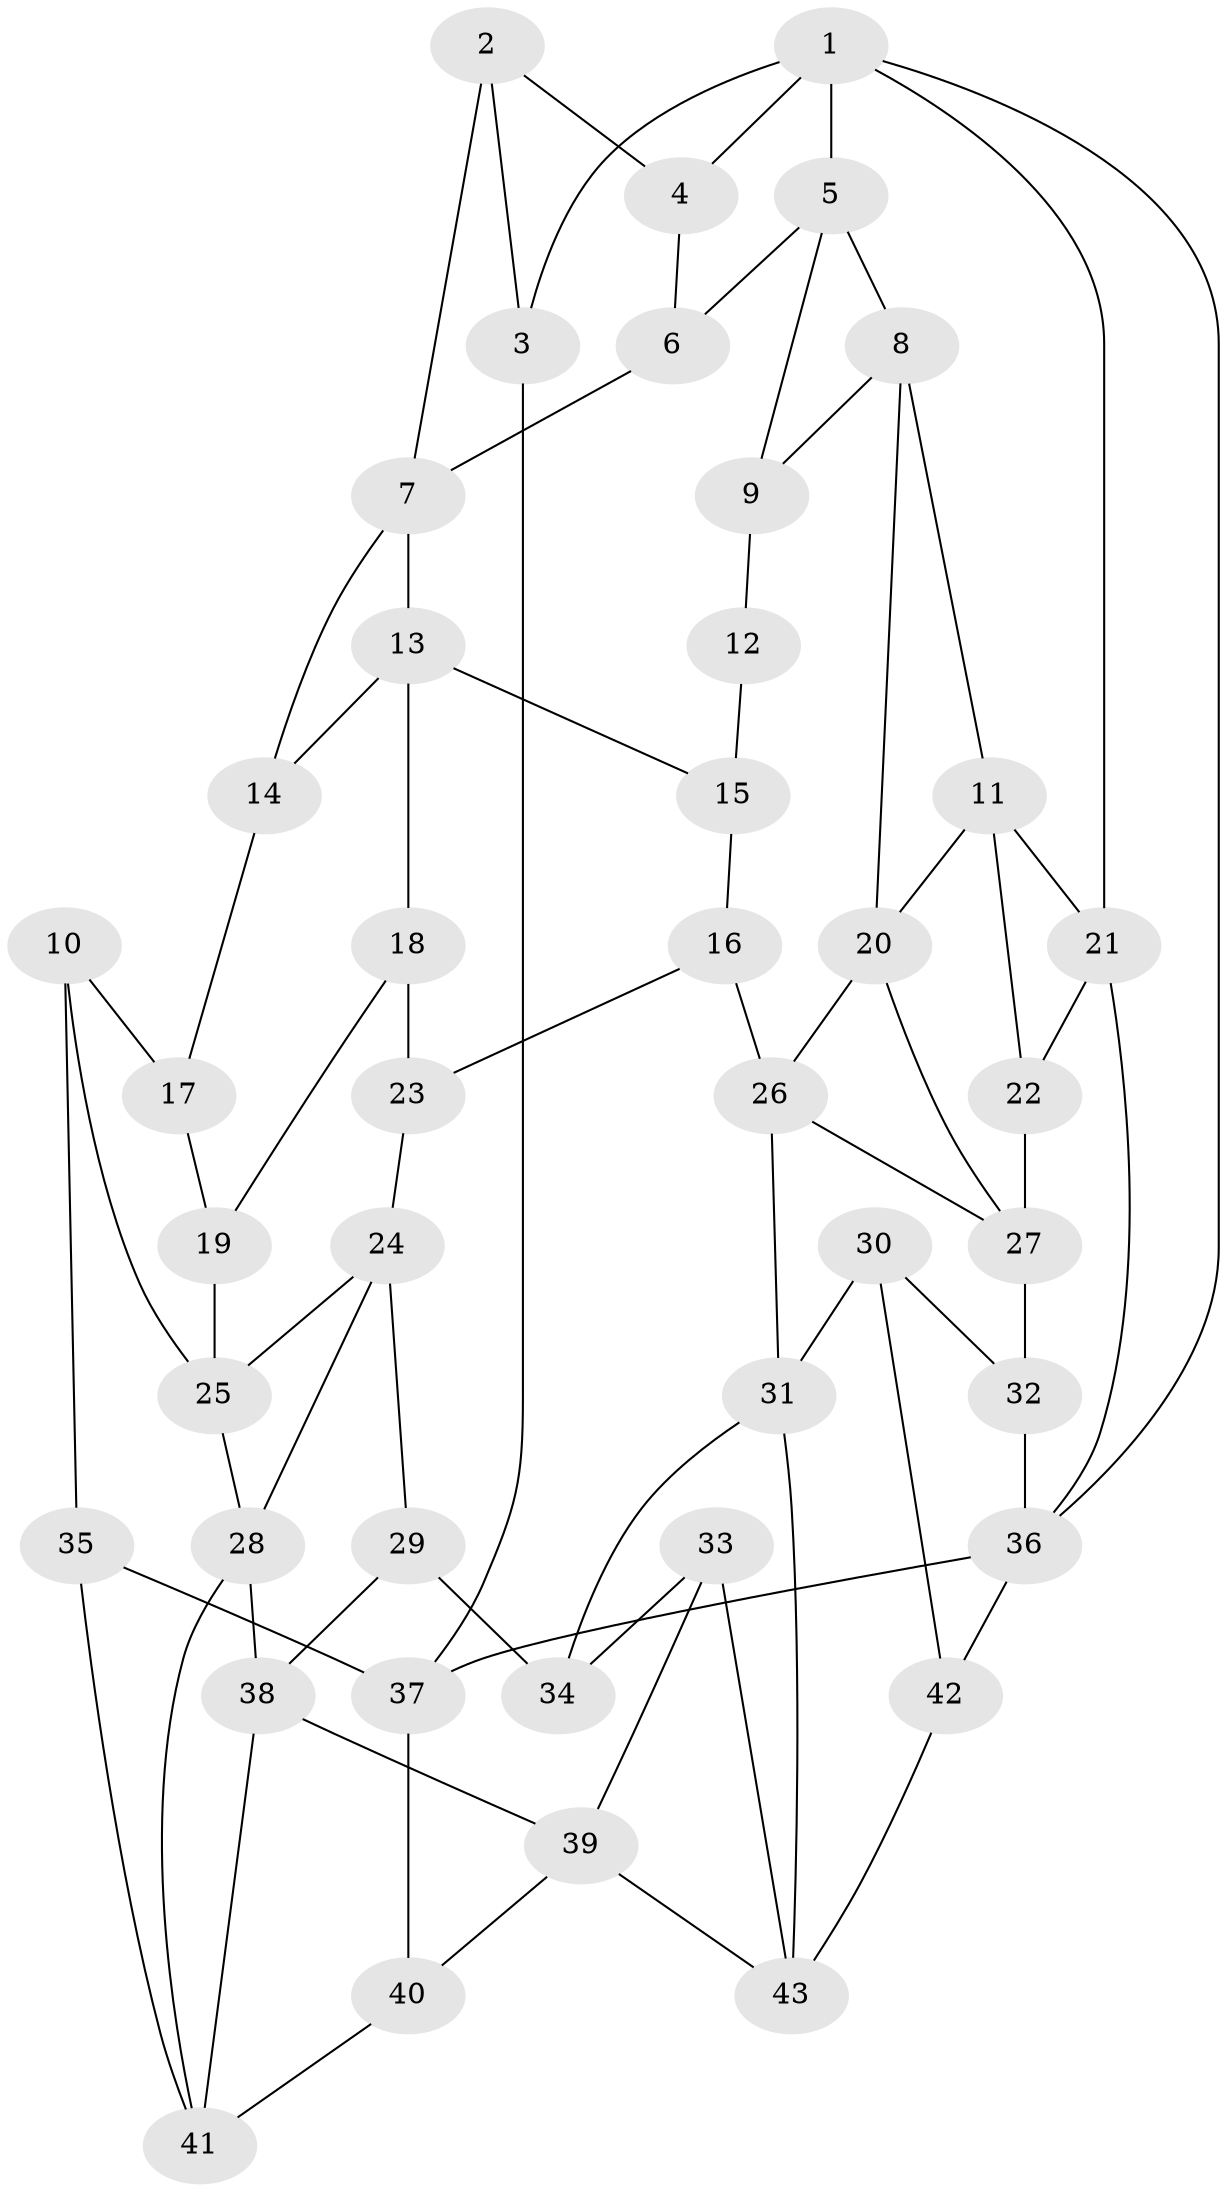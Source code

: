 // original degree distribution, {3: 0.03529411764705882, 4: 0.23529411764705882, 6: 0.2235294117647059, 5: 0.5058823529411764}
// Generated by graph-tools (version 1.1) at 2025/03/03/09/25 03:03:16]
// undirected, 43 vertices, 75 edges
graph export_dot {
graph [start="1"]
  node [color=gray90,style=filled];
  1;
  2;
  3;
  4;
  5;
  6;
  7;
  8;
  9;
  10;
  11;
  12;
  13;
  14;
  15;
  16;
  17;
  18;
  19;
  20;
  21;
  22;
  23;
  24;
  25;
  26;
  27;
  28;
  29;
  30;
  31;
  32;
  33;
  34;
  35;
  36;
  37;
  38;
  39;
  40;
  41;
  42;
  43;
  1 -- 3 [weight=1.0];
  1 -- 4 [weight=1.0];
  1 -- 5 [weight=1.0];
  1 -- 21 [weight=1.0];
  1 -- 36 [weight=1.0];
  2 -- 3 [weight=1.0];
  2 -- 4 [weight=1.0];
  2 -- 7 [weight=1.0];
  3 -- 37 [weight=2.0];
  4 -- 6 [weight=1.0];
  5 -- 6 [weight=1.0];
  5 -- 8 [weight=1.0];
  5 -- 9 [weight=1.0];
  6 -- 7 [weight=1.0];
  7 -- 13 [weight=1.0];
  7 -- 14 [weight=1.0];
  8 -- 9 [weight=1.0];
  8 -- 11 [weight=1.0];
  8 -- 20 [weight=1.0];
  9 -- 12 [weight=2.0];
  10 -- 17 [weight=1.0];
  10 -- 25 [weight=1.0];
  10 -- 35 [weight=1.0];
  11 -- 20 [weight=1.0];
  11 -- 21 [weight=1.0];
  11 -- 22 [weight=1.0];
  12 -- 15 [weight=2.0];
  13 -- 14 [weight=1.0];
  13 -- 15 [weight=1.0];
  13 -- 18 [weight=1.0];
  14 -- 17 [weight=2.0];
  15 -- 16 [weight=1.0];
  16 -- 23 [weight=1.0];
  16 -- 26 [weight=1.0];
  17 -- 19 [weight=1.0];
  18 -- 19 [weight=1.0];
  18 -- 23 [weight=2.0];
  19 -- 25 [weight=1.0];
  20 -- 26 [weight=1.0];
  20 -- 27 [weight=1.0];
  21 -- 22 [weight=1.0];
  21 -- 36 [weight=1.0];
  22 -- 27 [weight=1.0];
  23 -- 24 [weight=1.0];
  24 -- 25 [weight=1.0];
  24 -- 28 [weight=1.0];
  24 -- 29 [weight=1.0];
  25 -- 28 [weight=1.0];
  26 -- 27 [weight=1.0];
  26 -- 31 [weight=1.0];
  27 -- 32 [weight=1.0];
  28 -- 38 [weight=1.0];
  28 -- 41 [weight=1.0];
  29 -- 34 [weight=2.0];
  29 -- 38 [weight=1.0];
  30 -- 31 [weight=1.0];
  30 -- 32 [weight=1.0];
  30 -- 42 [weight=1.0];
  31 -- 34 [weight=1.0];
  31 -- 43 [weight=1.0];
  32 -- 36 [weight=1.0];
  33 -- 34 [weight=1.0];
  33 -- 39 [weight=1.0];
  33 -- 43 [weight=1.0];
  35 -- 37 [weight=2.0];
  35 -- 41 [weight=1.0];
  36 -- 37 [weight=1.0];
  36 -- 42 [weight=1.0];
  37 -- 40 [weight=1.0];
  38 -- 39 [weight=1.0];
  38 -- 41 [weight=1.0];
  39 -- 40 [weight=1.0];
  39 -- 43 [weight=1.0];
  40 -- 41 [weight=1.0];
  42 -- 43 [weight=1.0];
}
